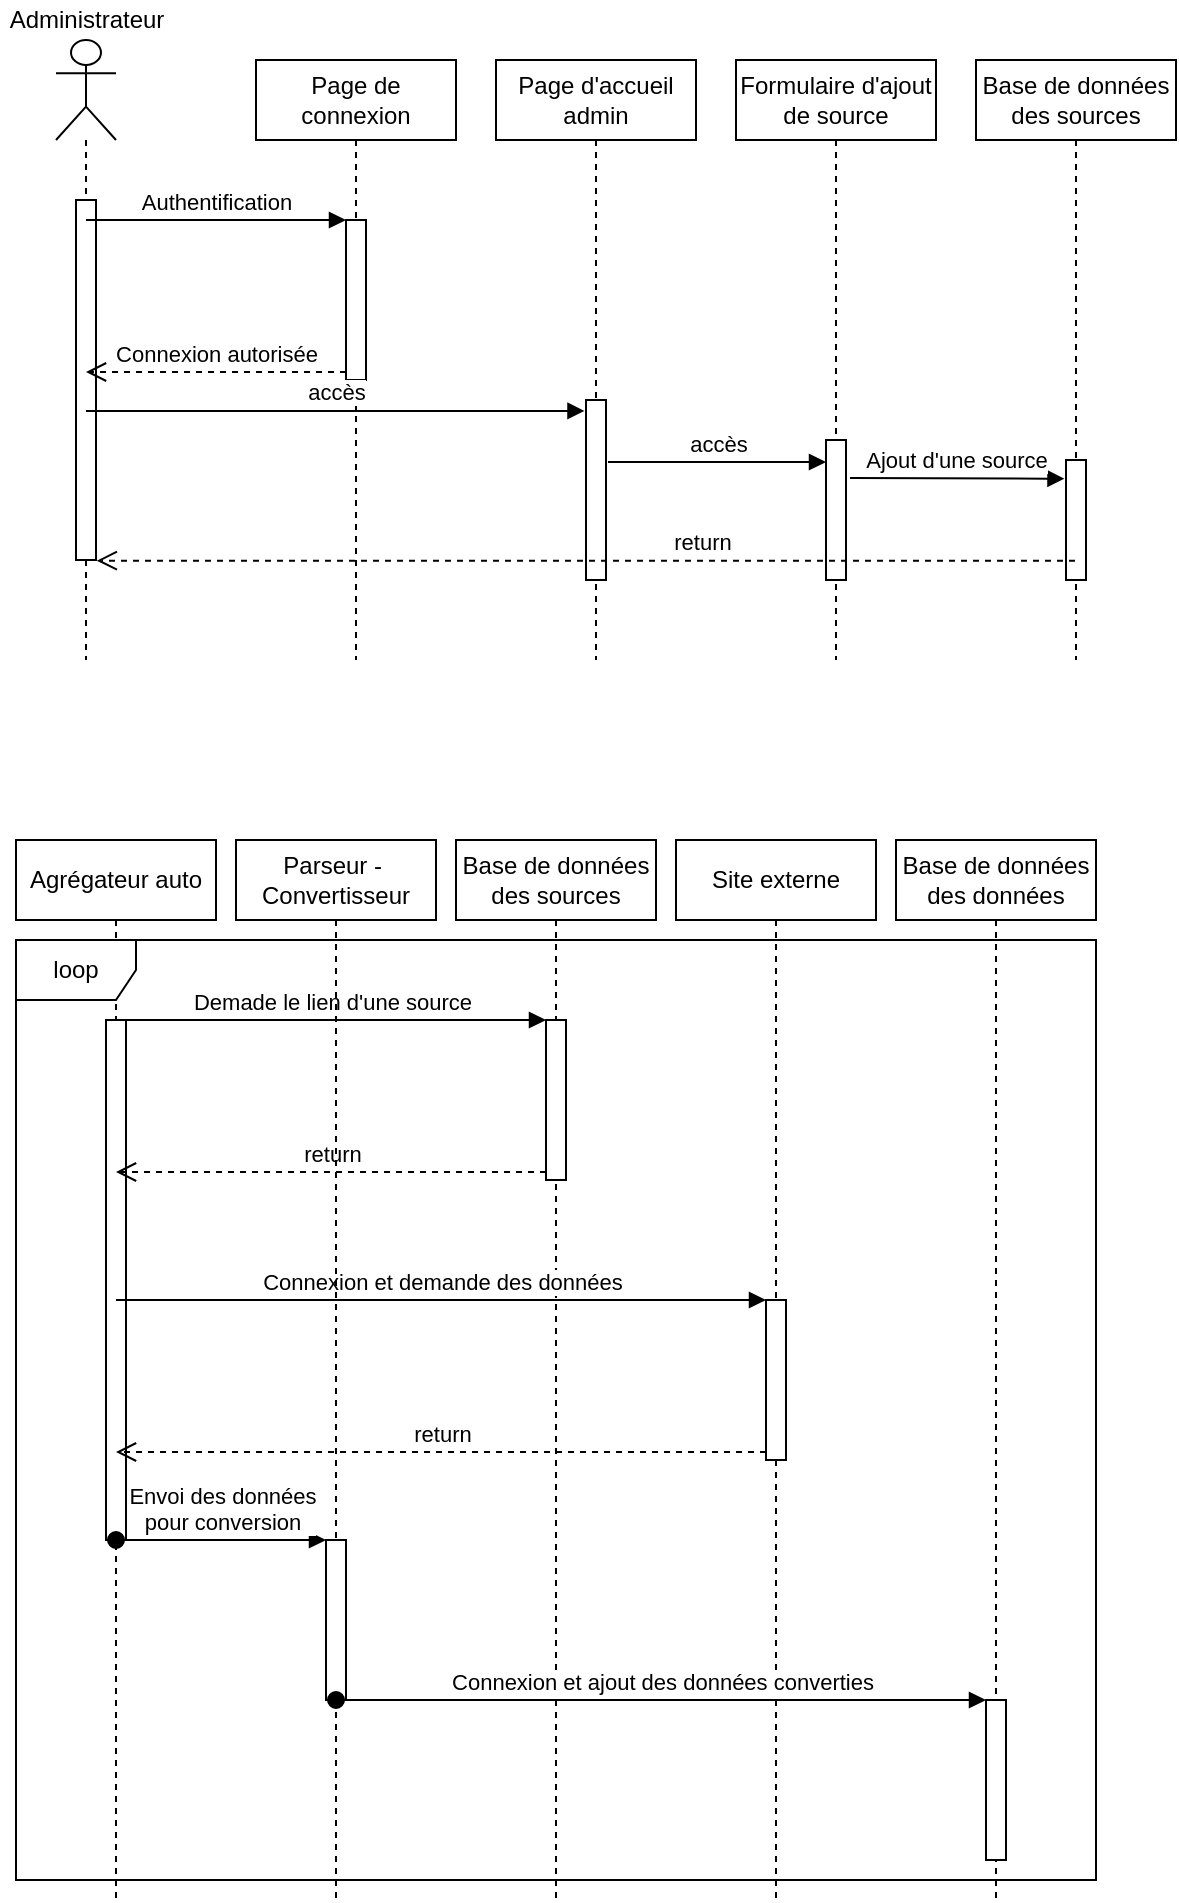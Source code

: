 <mxfile version="13.9.9" type="device"><diagram id="CPhnIF93Ij507IHP1h0x" name="Page-1"><mxGraphModel dx="1086" dy="806" grid="1" gridSize="10" guides="1" tooltips="1" connect="1" arrows="1" fold="1" page="1" pageScale="1" pageWidth="827" pageHeight="1169" math="0" shadow="0"><root><mxCell id="0"/><mxCell id="1" parent="0"/><mxCell id="B_cfs9F36_CmI0rOF6L_-2" value="Administrateur" style="text;html=1;strokeColor=none;fillColor=none;align=center;verticalAlign=middle;whiteSpace=wrap;rounded=0;" parent="1" vertex="1"><mxGeometry x="2.5" y="90" width="85" height="20" as="geometry"/></mxCell><mxCell id="B_cfs9F36_CmI0rOF6L_-3" value="" style="shape=umlLifeline;participant=umlActor;perimeter=lifelinePerimeter;whiteSpace=wrap;html=1;container=1;collapsible=0;recursiveResize=0;verticalAlign=top;spacingTop=36;outlineConnect=0;size=50;" parent="1" vertex="1"><mxGeometry x="30" y="110" width="30" height="310" as="geometry"/></mxCell><mxCell id="B_cfs9F36_CmI0rOF6L_-25" value="" style="html=1;points=[];perimeter=orthogonalPerimeter;" parent="B_cfs9F36_CmI0rOF6L_-3" vertex="1"><mxGeometry x="10" y="80" width="10" height="180" as="geometry"/></mxCell><mxCell id="B_cfs9F36_CmI0rOF6L_-7" value="Page de connexion" style="shape=umlLifeline;perimeter=lifelinePerimeter;whiteSpace=wrap;html=1;container=1;collapsible=0;recursiveResize=0;outlineConnect=0;" parent="1" vertex="1"><mxGeometry x="130" y="120" width="100" height="300" as="geometry"/></mxCell><mxCell id="B_cfs9F36_CmI0rOF6L_-8" value="" style="html=1;points=[];perimeter=orthogonalPerimeter;" parent="B_cfs9F36_CmI0rOF6L_-7" vertex="1"><mxGeometry x="45" y="80" width="10" height="80" as="geometry"/></mxCell><mxCell id="B_cfs9F36_CmI0rOF6L_-9" value="Authentification" style="html=1;verticalAlign=bottom;endArrow=block;entryX=0;entryY=0;" parent="1" source="B_cfs9F36_CmI0rOF6L_-3" target="B_cfs9F36_CmI0rOF6L_-8" edge="1"><mxGeometry relative="1" as="geometry"><mxPoint x="50" y="200" as="sourcePoint"/></mxGeometry></mxCell><mxCell id="B_cfs9F36_CmI0rOF6L_-10" value="Connexion autorisée" style="html=1;verticalAlign=bottom;endArrow=open;dashed=1;endSize=8;exitX=0;exitY=0.95;" parent="1" source="B_cfs9F36_CmI0rOF6L_-8" target="B_cfs9F36_CmI0rOF6L_-3" edge="1"><mxGeometry relative="1" as="geometry"><mxPoint x="50" y="276" as="targetPoint"/></mxGeometry></mxCell><mxCell id="B_cfs9F36_CmI0rOF6L_-11" value="Formulaire d'ajout de source" style="shape=umlLifeline;perimeter=lifelinePerimeter;whiteSpace=wrap;html=1;container=1;collapsible=0;recursiveResize=0;outlineConnect=0;" parent="1" vertex="1"><mxGeometry x="370" y="120" width="100" height="300" as="geometry"/></mxCell><mxCell id="B_cfs9F36_CmI0rOF6L_-13" value="" style="html=1;points=[];perimeter=orthogonalPerimeter;" parent="B_cfs9F36_CmI0rOF6L_-11" vertex="1"><mxGeometry x="45" y="190" width="10" height="70" as="geometry"/></mxCell><mxCell id="B_cfs9F36_CmI0rOF6L_-14" value="Page d'accueil admin" style="shape=umlLifeline;perimeter=lifelinePerimeter;whiteSpace=wrap;html=1;container=1;collapsible=0;recursiveResize=0;outlineConnect=0;" parent="1" vertex="1"><mxGeometry x="250" y="120" width="100" height="300" as="geometry"/></mxCell><mxCell id="B_cfs9F36_CmI0rOF6L_-15" value="" style="html=1;points=[];perimeter=orthogonalPerimeter;" parent="B_cfs9F36_CmI0rOF6L_-14" vertex="1"><mxGeometry x="45" y="170" width="10" height="90" as="geometry"/></mxCell><mxCell id="B_cfs9F36_CmI0rOF6L_-16" value="accès" style="html=1;verticalAlign=bottom;endArrow=block;entryX=-0.076;entryY=0.061;entryDx=0;entryDy=0;entryPerimeter=0;" parent="1" source="B_cfs9F36_CmI0rOF6L_-3" target="B_cfs9F36_CmI0rOF6L_-15" edge="1"><mxGeometry width="80" relative="1" as="geometry"><mxPoint x="80" y="350" as="sourcePoint"/><mxPoint x="160" y="350" as="targetPoint"/></mxGeometry></mxCell><mxCell id="B_cfs9F36_CmI0rOF6L_-17" value="accès" style="html=1;verticalAlign=bottom;endArrow=block;" parent="1" target="B_cfs9F36_CmI0rOF6L_-13" edge="1"><mxGeometry width="80" relative="1" as="geometry"><mxPoint x="306" y="321" as="sourcePoint"/><mxPoint x="416" y="323" as="targetPoint"/></mxGeometry></mxCell><mxCell id="B_cfs9F36_CmI0rOF6L_-18" value="Base de données des sources" style="shape=umlLifeline;perimeter=lifelinePerimeter;whiteSpace=wrap;html=1;container=1;collapsible=0;recursiveResize=0;outlineConnect=0;" parent="1" vertex="1"><mxGeometry x="490" y="120" width="100" height="300" as="geometry"/></mxCell><mxCell id="B_cfs9F36_CmI0rOF6L_-19" value="" style="html=1;points=[];perimeter=orthogonalPerimeter;" parent="B_cfs9F36_CmI0rOF6L_-18" vertex="1"><mxGeometry x="45" y="200" width="10" height="60" as="geometry"/></mxCell><mxCell id="B_cfs9F36_CmI0rOF6L_-20" value="Ajout d'une source" style="html=1;verticalAlign=bottom;endArrow=block;entryX=-0.076;entryY=0.156;entryDx=0;entryDy=0;entryPerimeter=0;" parent="1" target="B_cfs9F36_CmI0rOF6L_-19" edge="1"><mxGeometry width="80" relative="1" as="geometry"><mxPoint x="427" y="329" as="sourcePoint"/><mxPoint x="426.31" y="331.04" as="targetPoint"/></mxGeometry></mxCell><mxCell id="B_cfs9F36_CmI0rOF6L_-24" value="return" style="html=1;verticalAlign=bottom;endArrow=open;dashed=1;endSize=8;entryX=1.039;entryY=1.002;entryDx=0;entryDy=0;entryPerimeter=0;" parent="1" source="B_cfs9F36_CmI0rOF6L_-18" target="B_cfs9F36_CmI0rOF6L_-25" edge="1"><mxGeometry x="-0.235" relative="1" as="geometry"><mxPoint x="261.28" y="380.0" as="sourcePoint"/><mxPoint x="70" y="380" as="targetPoint"/><mxPoint as="offset"/></mxGeometry></mxCell><mxCell id="B_cfs9F36_CmI0rOF6L_-28" value="Agrégateur auto" style="shape=umlLifeline;perimeter=lifelinePerimeter;whiteSpace=wrap;html=1;container=1;collapsible=0;recursiveResize=0;outlineConnect=0;" parent="1" vertex="1"><mxGeometry x="10" y="510" width="100" height="530" as="geometry"/></mxCell><mxCell id="l08py7fA9wHSJY2UhtMT-9" value="" style="html=1;points=[];perimeter=orthogonalPerimeter;" parent="B_cfs9F36_CmI0rOF6L_-28" vertex="1"><mxGeometry x="45" y="90" width="10" height="260" as="geometry"/></mxCell><mxCell id="B_cfs9F36_CmI0rOF6L_-29" value="Base de données des sources" style="shape=umlLifeline;perimeter=lifelinePerimeter;whiteSpace=wrap;html=1;container=1;collapsible=0;recursiveResize=0;outlineConnect=0;" parent="1" vertex="1"><mxGeometry x="230" y="510" width="100" height="530" as="geometry"/></mxCell><mxCell id="B_cfs9F36_CmI0rOF6L_-41" value="" style="html=1;points=[];perimeter=orthogonalPerimeter;" parent="B_cfs9F36_CmI0rOF6L_-29" vertex="1"><mxGeometry x="45" y="90" width="10" height="80" as="geometry"/></mxCell><mxCell id="B_cfs9F36_CmI0rOF6L_-35" value="Site externe" style="shape=umlLifeline;perimeter=lifelinePerimeter;whiteSpace=wrap;html=1;container=1;collapsible=0;recursiveResize=0;outlineConnect=0;" parent="1" vertex="1"><mxGeometry x="340" y="510" width="100" height="530" as="geometry"/></mxCell><mxCell id="B_cfs9F36_CmI0rOF6L_-37" value="" style="html=1;points=[];perimeter=orthogonalPerimeter;" parent="B_cfs9F36_CmI0rOF6L_-35" vertex="1"><mxGeometry x="45" y="230" width="10" height="80" as="geometry"/></mxCell><mxCell id="B_cfs9F36_CmI0rOF6L_-38" value="Connexion et demande des données" style="html=1;verticalAlign=bottom;endArrow=block;entryX=0;entryY=0;" parent="1" source="B_cfs9F36_CmI0rOF6L_-28" target="B_cfs9F36_CmI0rOF6L_-37" edge="1"><mxGeometry relative="1" as="geometry"><mxPoint x="225" y="740" as="sourcePoint"/></mxGeometry></mxCell><mxCell id="B_cfs9F36_CmI0rOF6L_-42" value="Demade le lien d'une source" style="html=1;verticalAlign=bottom;endArrow=block;entryX=0;entryY=0;" parent="1" source="B_cfs9F36_CmI0rOF6L_-28" target="B_cfs9F36_CmI0rOF6L_-41" edge="1"><mxGeometry relative="1" as="geometry"><mxPoint x="105" y="600" as="sourcePoint"/></mxGeometry></mxCell><mxCell id="B_cfs9F36_CmI0rOF6L_-43" value="return" style="html=1;verticalAlign=bottom;endArrow=open;dashed=1;endSize=8;exitX=0;exitY=0.95;" parent="1" source="B_cfs9F36_CmI0rOF6L_-41" target="B_cfs9F36_CmI0rOF6L_-28" edge="1"><mxGeometry relative="1" as="geometry"><mxPoint x="105" y="676" as="targetPoint"/></mxGeometry></mxCell><mxCell id="B_cfs9F36_CmI0rOF6L_-39" value="return" style="html=1;verticalAlign=bottom;endArrow=open;dashed=1;endSize=8;exitX=0;exitY=0.95;" parent="1" source="B_cfs9F36_CmI0rOF6L_-37" target="B_cfs9F36_CmI0rOF6L_-28" edge="1"><mxGeometry relative="1" as="geometry"><mxPoint x="130" y="816" as="targetPoint"/></mxGeometry></mxCell><mxCell id="B_cfs9F36_CmI0rOF6L_-46" value="Base de données&lt;br&gt;des données" style="shape=umlLifeline;perimeter=lifelinePerimeter;whiteSpace=wrap;html=1;container=1;collapsible=0;recursiveResize=0;outlineConnect=0;" parent="1" vertex="1"><mxGeometry x="450" y="510" width="100" height="530" as="geometry"/></mxCell><mxCell id="l08py7fA9wHSJY2UhtMT-7" value="" style="html=1;points=[];perimeter=orthogonalPerimeter;" parent="B_cfs9F36_CmI0rOF6L_-46" vertex="1"><mxGeometry x="45" y="430" width="10" height="80" as="geometry"/></mxCell><mxCell id="B_cfs9F36_CmI0rOF6L_-54" value="loop" style="shape=umlFrame;whiteSpace=wrap;html=1;" parent="1" vertex="1"><mxGeometry x="10" y="560" width="540" height="470" as="geometry"/></mxCell><mxCell id="l08py7fA9wHSJY2UhtMT-2" value="Parseur -&amp;nbsp;&lt;br&gt;Convertisseur" style="shape=umlLifeline;perimeter=lifelinePerimeter;whiteSpace=wrap;html=1;container=1;collapsible=0;recursiveResize=0;outlineConnect=0;" parent="1" vertex="1"><mxGeometry x="120" y="510" width="100" height="530" as="geometry"/></mxCell><mxCell id="l08py7fA9wHSJY2UhtMT-5" value="" style="html=1;points=[];perimeter=orthogonalPerimeter;" parent="l08py7fA9wHSJY2UhtMT-2" vertex="1"><mxGeometry x="45" y="350" width="10" height="80" as="geometry"/></mxCell><mxCell id="l08py7fA9wHSJY2UhtMT-6" value="Envoi des données&lt;br&gt;pour conversion" style="html=1;verticalAlign=bottom;startArrow=oval;endArrow=block;startSize=8;" parent="1" source="B_cfs9F36_CmI0rOF6L_-28" target="l08py7fA9wHSJY2UhtMT-5" edge="1"><mxGeometry relative="1" as="geometry"><mxPoint x="135" y="860" as="sourcePoint"/></mxGeometry></mxCell><mxCell id="l08py7fA9wHSJY2UhtMT-8" value="Connexion et ajout des données converties" style="html=1;verticalAlign=bottom;startArrow=oval;endArrow=block;startSize=8;" parent="1" source="l08py7fA9wHSJY2UhtMT-2" target="l08py7fA9wHSJY2UhtMT-7" edge="1"><mxGeometry relative="1" as="geometry"><mxPoint x="535" y="940" as="sourcePoint"/></mxGeometry></mxCell></root></mxGraphModel></diagram></mxfile>